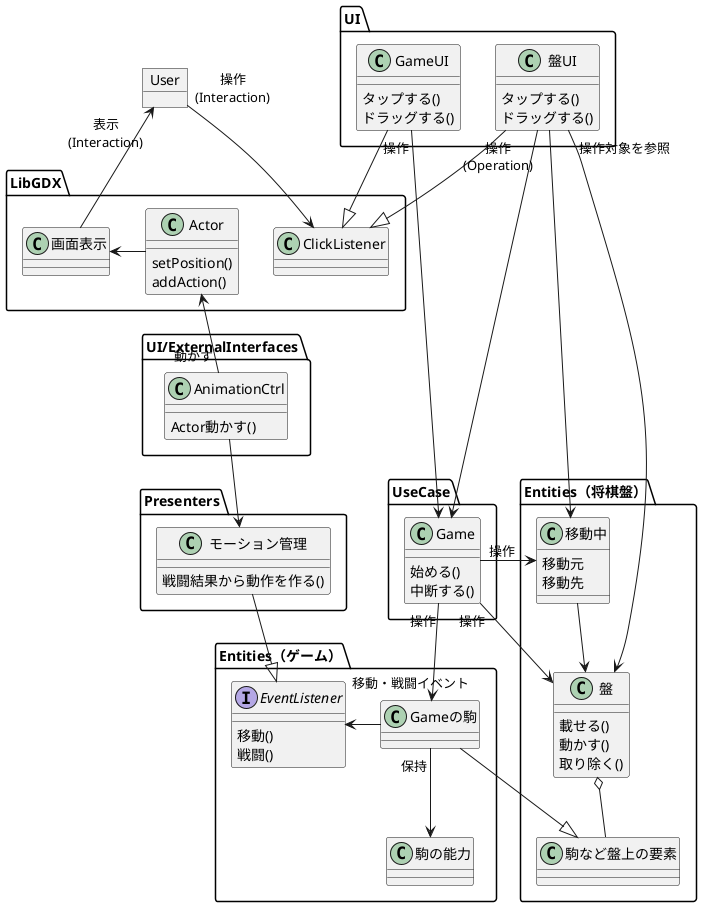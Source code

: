 @startuml

object User

package UseCase{
class Game{
始める()
中断する()
}
}

package UI{
class 盤UI{
タップする()
ドラッグする()
}
class GameUI{
タップする()
ドラッグする()
}
}

package LibGDX{
Actor -> 画面表示
class ClickListener
class Actor{
setPosition()
addAction()
}
}

package Entities（将棋盤）{
class 盤{
載せる()
動かす()
取り除く()
}
class 移動中{
移動元
移動先
}
class 駒など盤上の要素
}

package Entities（ゲーム）{
class Gameの駒
class 駒の能力
interface EventListener{
移動()
戦闘()
}
}

package Presenters{
class モーション管理{
戦闘結果から動作を作る()
}
}

package UI/ExternalInterfaces{
class AnimationCtrl{
Actor動かす()
}
}

User "操作\n(Interaction)" --> ClickListener
盤UI --|> ClickListener
GameUI --|> ClickListener
GameUI "操作"--> Game
盤UI "操作\n(Operation)"--> Game
盤UI "操作対象を参照"--> 盤
盤UI --> 移動中
移動中 --> 盤
Game  "操作"--> 盤
Game  "操作"--> Gameの駒
Game  "操作"-right-> 移動中
盤 o-- 駒など盤上の要素
Gameの駒 --|> 駒など盤上の要素
Gameの駒 "移動・戦闘イベント"-left-> EventListener
Gameの駒 "保持"--> 駒の能力
モーション管理 --|> EventListener
AnimationCtrl --> モーション管理
AnimationCtrl "動かす"-up-> Actor
画面表示  -up->"表示\n(Interaction)" User
@enduml
